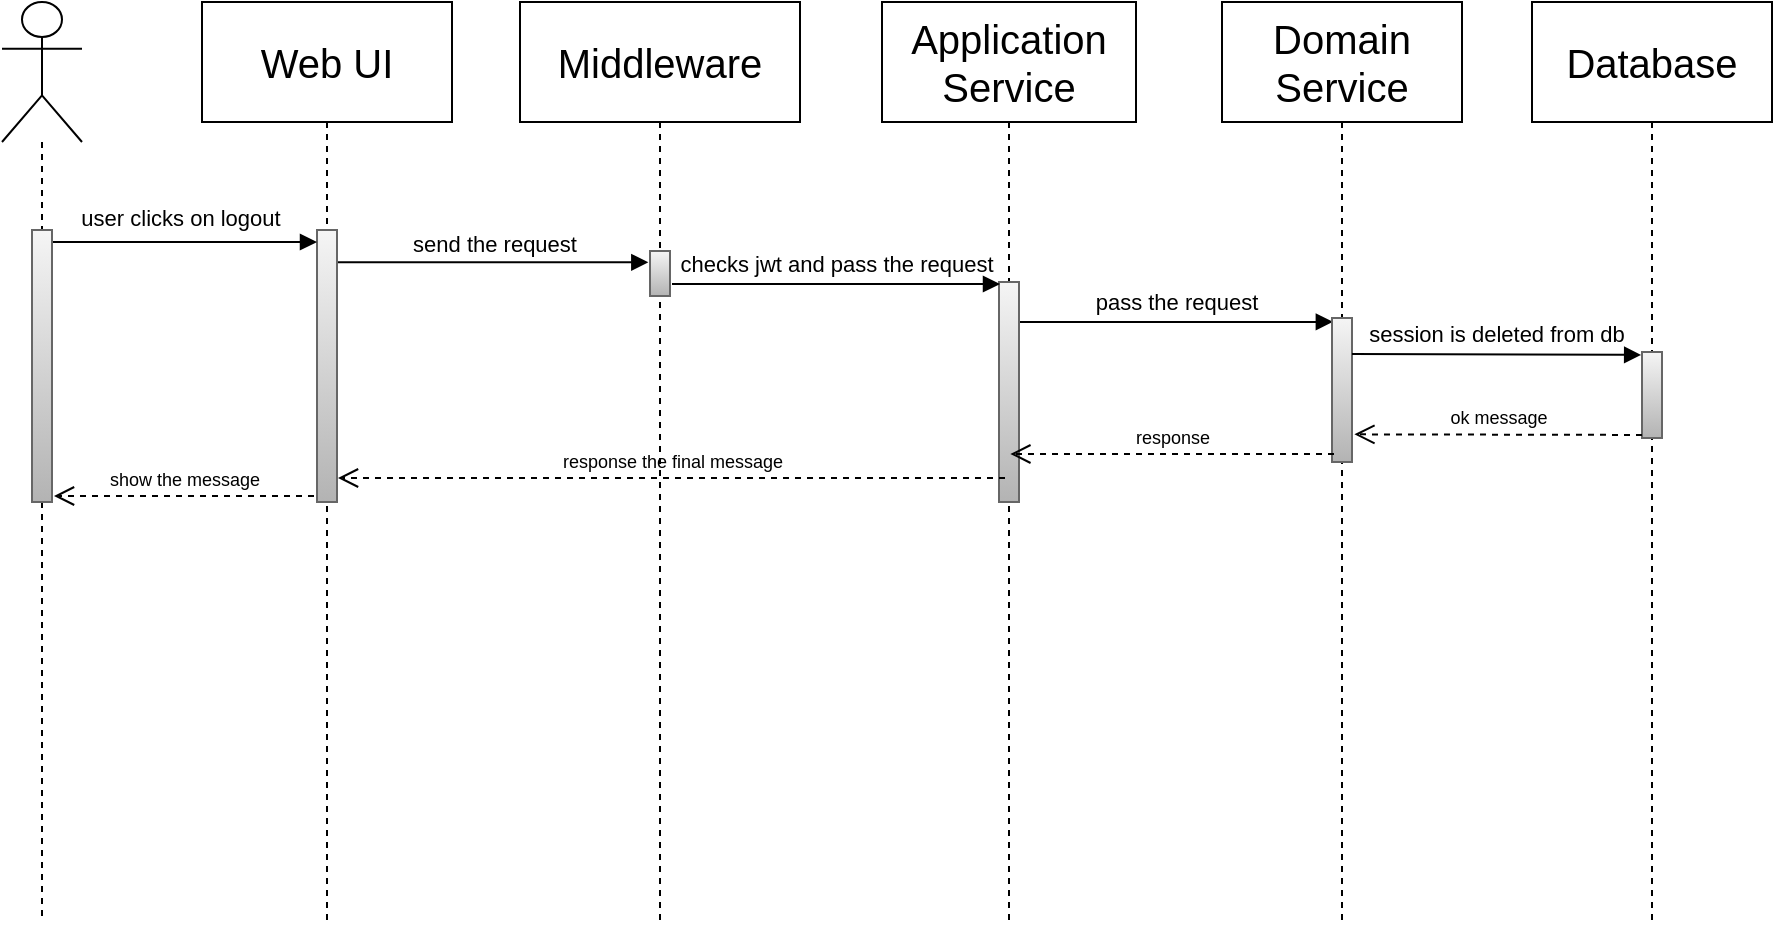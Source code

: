 <mxfile>
    <diagram id="PH8OYue90PzU6LuwqXFH" name="Page-1">
        <mxGraphModel dx="692" dy="863" grid="1" gridSize="10" guides="1" tooltips="1" connect="1" arrows="1" fold="1" page="1" pageScale="1" pageWidth="850" pageHeight="1100" math="0" shadow="0">
            <root>
                <mxCell id="0"/>
                <mxCell id="1" parent="0"/>
                <mxCell id="4" value="" style="shape=umlLifeline;participant=umlActor;perimeter=lifelinePerimeter;whiteSpace=wrap;html=1;container=1;collapsible=0;recursiveResize=0;verticalAlign=top;spacingTop=36;outlineConnect=0;size=70;" parent="1" vertex="1">
                    <mxGeometry x="295" y="210" width="40" height="460" as="geometry"/>
                </mxCell>
                <mxCell id="5" value="&lt;font style=&quot;font-size: 20px;&quot;&gt;Web UI&lt;/font&gt;" style="shape=umlLifeline;perimeter=lifelinePerimeter;whiteSpace=wrap;html=1;container=1;collapsible=0;recursiveResize=0;outlineConnect=0;size=60;" parent="1" vertex="1">
                    <mxGeometry x="395" y="210" width="125" height="460" as="geometry"/>
                </mxCell>
                <mxCell id="6" value="send the request" style="html=1;verticalAlign=bottom;endArrow=block;entryX=-0.084;entryY=0.029;entryDx=0;entryDy=0;entryPerimeter=0;labelBackgroundColor=none;" parent="5" source="7" edge="1">
                    <mxGeometry width="80" relative="1" as="geometry">
                        <mxPoint x="60" y="130" as="sourcePoint"/>
                        <mxPoint x="223.16" y="130.15" as="targetPoint"/>
                    </mxGeometry>
                </mxCell>
                <mxCell id="7" value="" style="html=1;points=[];perimeter=orthogonalPerimeter;verticalAlign=middle;fillStyle=auto;rounded=0;glass=0;shadow=0;fillColor=#f5f5f5;gradientColor=#b3b3b3;strokeColor=#666666;" parent="5" vertex="1">
                    <mxGeometry x="57.5" y="114" width="10" height="136" as="geometry"/>
                </mxCell>
                <mxCell id="8" value="&lt;font style=&quot;&quot;&gt;&lt;font style=&quot;font-size: 20px;&quot;&gt;Middleware&lt;/font&gt;&lt;br&gt;&lt;/font&gt;" style="shape=umlLifeline;perimeter=lifelinePerimeter;whiteSpace=wrap;html=1;container=1;collapsible=0;recursiveResize=0;outlineConnect=0;size=60;" parent="1" vertex="1">
                    <mxGeometry x="554" y="210" width="140" height="460" as="geometry"/>
                </mxCell>
                <mxCell id="9" value="" style="html=1;points=[];perimeter=orthogonalPerimeter;fontSize=11;fillColor=#f5f5f5;gradientColor=#b3b3b3;strokeColor=#666666;" parent="8" vertex="1">
                    <mxGeometry x="65" y="124.5" width="10" height="22.5" as="geometry"/>
                </mxCell>
                <mxCell id="10" value="&lt;span style=&quot;font-size: 20px;&quot;&gt;Domain&lt;br&gt;Service&lt;br&gt;&lt;/span&gt;" style="shape=umlLifeline;perimeter=lifelinePerimeter;whiteSpace=wrap;html=1;container=1;collapsible=0;recursiveResize=0;outlineConnect=0;size=60;" parent="1" vertex="1">
                    <mxGeometry x="905" y="210" width="120" height="460" as="geometry"/>
                </mxCell>
                <mxCell id="11" value="&lt;font style=&quot;font-size: 11px;&quot;&gt;pass the request&lt;br&gt;&lt;/font&gt;" style="html=1;verticalAlign=bottom;endArrow=block;fontSize=14;labelBackgroundColor=none;entryX=0.043;entryY=0.088;entryDx=0;entryDy=0;entryPerimeter=0;" parent="10" edge="1">
                    <mxGeometry relative="1" as="geometry">
                        <mxPoint x="-101.5" y="160" as="sourcePoint"/>
                        <mxPoint x="55.43" y="159.936" as="targetPoint"/>
                    </mxGeometry>
                </mxCell>
                <mxCell id="12" value="" style="html=1;points=[];perimeter=orthogonalPerimeter;rounded=0;shadow=0;glass=0;sketch=0;fillStyle=auto;fontSize=14;fillColor=#f5f5f5;gradientColor=#b3b3b3;strokeColor=#666666;" parent="10" vertex="1">
                    <mxGeometry x="55" y="158" width="10" height="72" as="geometry"/>
                </mxCell>
                <mxCell id="13" value="&lt;font style=&quot;font-size: 11px;&quot;&gt;user clicks on logout&lt;br&gt;&lt;/font&gt;" style="html=1;verticalAlign=bottom;endArrow=block;fontSize=22;labelBackgroundColor=none;" parent="1" target="7" edge="1">
                    <mxGeometry width="80" relative="1" as="geometry">
                        <mxPoint x="315" y="330" as="sourcePoint"/>
                        <mxPoint x="445" y="330" as="targetPoint"/>
                        <Array as="points"/>
                        <mxPoint as="offset"/>
                    </mxGeometry>
                </mxCell>
                <mxCell id="14" value="&lt;font style=&quot;font-size: 20px;&quot;&gt;Application Service&lt;/font&gt;" style="shape=umlLifeline;perimeter=lifelinePerimeter;whiteSpace=wrap;html=1;container=1;collapsible=0;recursiveResize=0;outlineConnect=0;size=60;" parent="1" vertex="1">
                    <mxGeometry x="735" y="210" width="127" height="460" as="geometry"/>
                </mxCell>
                <mxCell id="15" value="" style="html=1;points=[];perimeter=orthogonalPerimeter;rounded=0;shadow=0;glass=0;sketch=0;fillStyle=auto;fontSize=14;fillColor=#f5f5f5;gradientColor=#b3b3b3;strokeColor=#666666;" parent="14" vertex="1">
                    <mxGeometry x="58.5" y="140" width="10" height="110" as="geometry"/>
                </mxCell>
                <mxCell id="18" value="response the final message" style="html=1;verticalAlign=bottom;endArrow=open;dashed=1;endSize=8;labelBackgroundColor=none;fontSize=9;exitX=-0.092;exitY=0.877;exitDx=0;exitDy=0;exitPerimeter=0;" parent="14" edge="1">
                    <mxGeometry relative="1" as="geometry">
                        <mxPoint x="61.5" y="238.004" as="sourcePoint"/>
                        <mxPoint x="-272" y="238" as="targetPoint"/>
                    </mxGeometry>
                </mxCell>
                <mxCell id="34" value="response" style="html=1;verticalAlign=bottom;endArrow=open;dashed=1;endSize=8;labelBackgroundColor=none;fontSize=9;" edge="1" parent="14">
                    <mxGeometry relative="1" as="geometry">
                        <mxPoint x="226" y="226" as="sourcePoint"/>
                        <mxPoint x="64.167" y="226" as="targetPoint"/>
                    </mxGeometry>
                </mxCell>
                <mxCell id="19" value="" style="html=1;points=[];perimeter=orthogonalPerimeter;fillColor=#f5f5f5;gradientColor=#b3b3b3;strokeColor=#666666;" parent="1" vertex="1">
                    <mxGeometry x="310" y="324" width="10" height="136" as="geometry"/>
                </mxCell>
                <mxCell id="20" value="&lt;font style=&quot;font-size: 11px;&quot;&gt;checks jwt and pass the request&lt;br&gt;&lt;/font&gt;" style="html=1;verticalAlign=bottom;endArrow=block;fontSize=14;labelBackgroundColor=none;" parent="1" edge="1">
                    <mxGeometry relative="1" as="geometry">
                        <mxPoint x="630" y="351" as="sourcePoint"/>
                        <mxPoint x="794" y="351" as="targetPoint"/>
                    </mxGeometry>
                </mxCell>
                <mxCell id="21" value="&lt;span style=&quot;font-size: 20px;&quot;&gt;Database&lt;br&gt;&lt;/span&gt;" style="shape=umlLifeline;perimeter=lifelinePerimeter;whiteSpace=wrap;html=1;container=1;collapsible=0;recursiveResize=0;outlineConnect=0;size=60;" parent="1" vertex="1">
                    <mxGeometry x="1060" y="210" width="120" height="460" as="geometry"/>
                </mxCell>
                <mxCell id="22" value="&lt;font style=&quot;font-size: 11px;&quot;&gt;session is deleted from db&lt;br&gt;&lt;/font&gt;" style="html=1;verticalAlign=bottom;endArrow=block;fontSize=14;labelBackgroundColor=none;entryX=-0.042;entryY=0.034;entryDx=0;entryDy=0;entryPerimeter=0;" parent="21" target="23" edge="1">
                    <mxGeometry relative="1" as="geometry">
                        <mxPoint x="-90" y="176" as="sourcePoint"/>
                        <mxPoint x="55.44" y="174.688" as="targetPoint"/>
                    </mxGeometry>
                </mxCell>
                <mxCell id="23" value="" style="html=1;points=[];perimeter=orthogonalPerimeter;rounded=0;shadow=0;glass=0;sketch=0;fillStyle=auto;fontSize=14;fillColor=#f5f5f5;gradientColor=#b3b3b3;strokeColor=#666666;" parent="21" vertex="1">
                    <mxGeometry x="55" y="175" width="10" height="43" as="geometry"/>
                </mxCell>
                <mxCell id="30" value="ok message" style="html=1;verticalAlign=bottom;endArrow=open;dashed=1;endSize=8;labelBackgroundColor=none;fontSize=9;exitX=-0.092;exitY=0.877;exitDx=0;exitDy=0;exitPerimeter=0;entryX=1.12;entryY=0.746;entryDx=0;entryDy=0;entryPerimeter=0;" edge="1" parent="21">
                    <mxGeometry relative="1" as="geometry">
                        <mxPoint x="55" y="216.474" as="sourcePoint"/>
                        <mxPoint x="-88.8" y="216.172" as="targetPoint"/>
                    </mxGeometry>
                </mxCell>
                <mxCell id="29" value="show the message" style="html=1;verticalAlign=bottom;endArrow=open;dashed=1;endSize=8;labelBackgroundColor=none;fontSize=9;" parent="1" edge="1">
                    <mxGeometry relative="1" as="geometry">
                        <mxPoint x="451" y="457" as="sourcePoint"/>
                        <mxPoint x="321.0" y="457.004" as="targetPoint"/>
                    </mxGeometry>
                </mxCell>
            </root>
        </mxGraphModel>
    </diagram>
</mxfile>
